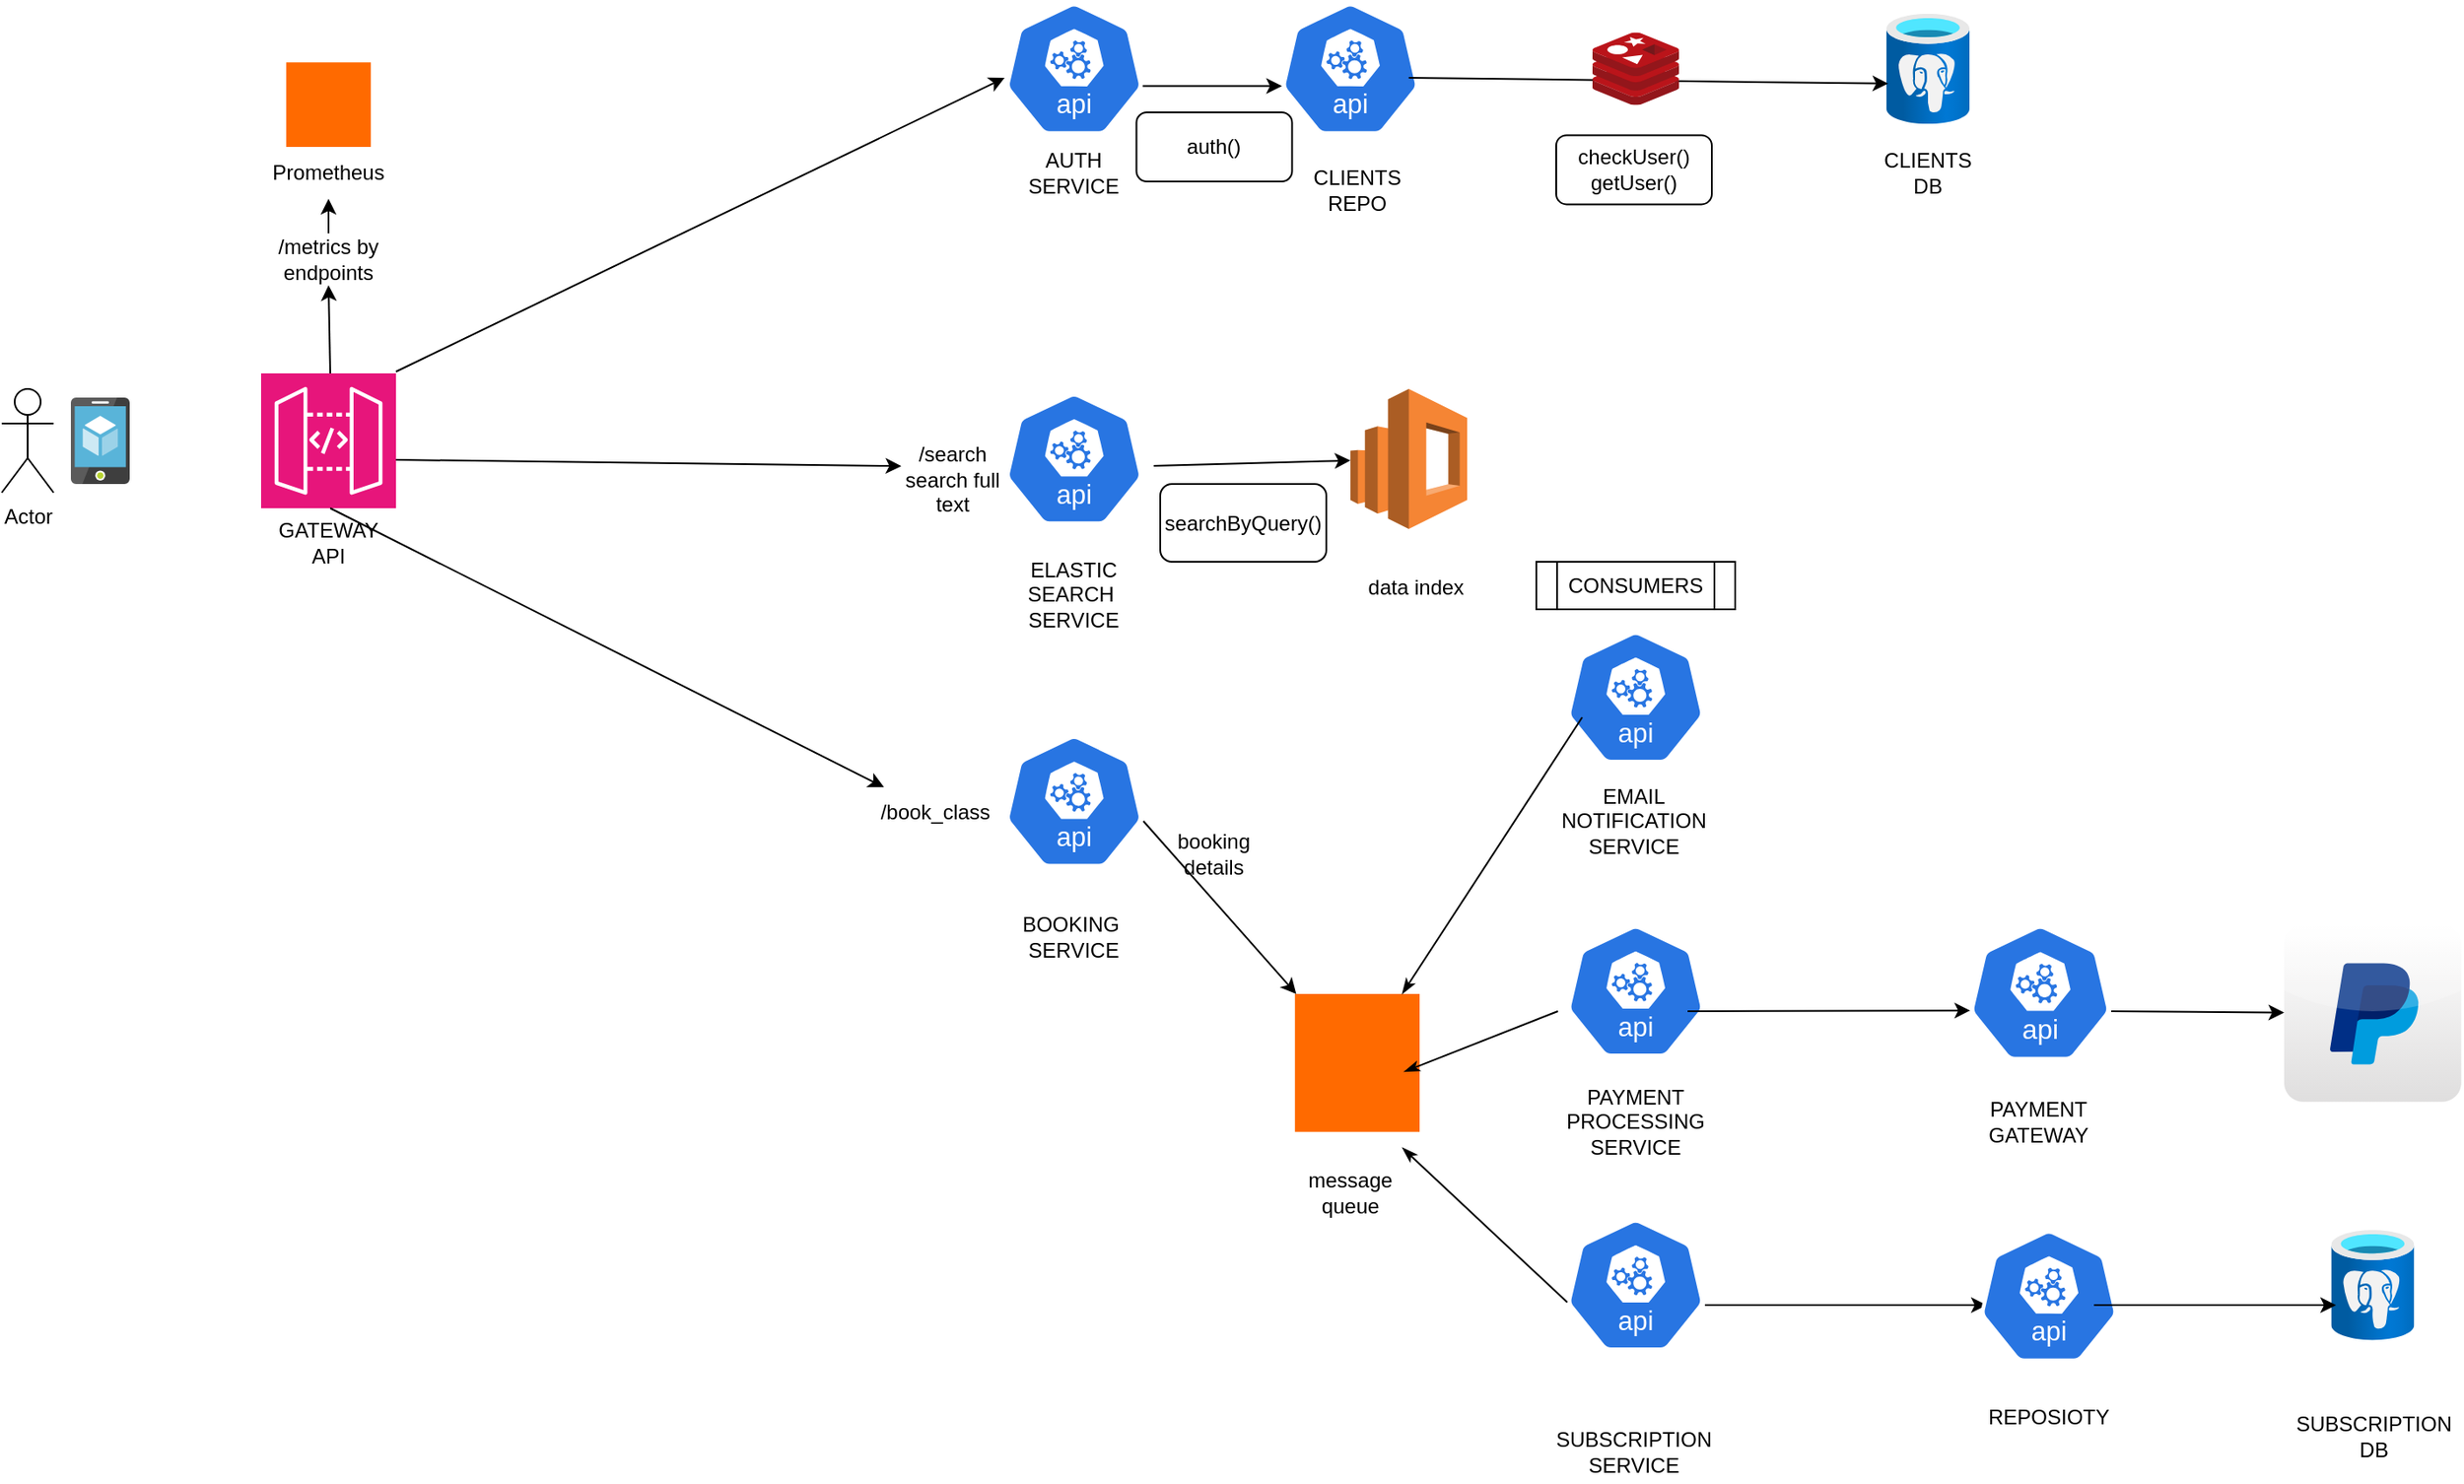 <mxfile version="25.0.3">
  <diagram name="Page-1" id="qcjHH5lsIiazsaa5W-ul">
    <mxGraphModel dx="1578" dy="960" grid="1" gridSize="10" guides="1" tooltips="1" connect="1" arrows="1" fold="1" page="1" pageScale="1" pageWidth="850" pageHeight="1100" math="0" shadow="0">
      <root>
        <mxCell id="0" />
        <mxCell id="1" parent="0" />
        <mxCell id="UwGBYlB62zekXMj5KIBy-1" value="" style="image;sketch=0;aspect=fixed;html=1;points=[];align=center;fontSize=12;image=img/lib/mscae/App_Service_Mobile_App.svg;" parent="1" vertex="1">
          <mxGeometry x="60" y="305" width="34" height="50" as="geometry" />
        </mxCell>
        <mxCell id="UwGBYlB62zekXMj5KIBy-3" value="" style="sketch=0;points=[[0,0,0],[0.25,0,0],[0.5,0,0],[0.75,0,0],[1,0,0],[0,1,0],[0.25,1,0],[0.5,1,0],[0.75,1,0],[1,1,0],[0,0.25,0],[0,0.5,0],[0,0.75,0],[1,0.25,0],[1,0.5,0],[1,0.75,0]];outlineConnect=0;fontColor=#232F3E;fillColor=#E7157B;strokeColor=#ffffff;dashed=0;verticalLabelPosition=bottom;verticalAlign=top;align=center;html=1;fontSize=12;fontStyle=0;aspect=fixed;shape=mxgraph.aws4.resourceIcon;resIcon=mxgraph.aws4.api_gateway;" parent="1" vertex="1">
          <mxGeometry x="170" y="291" width="78" height="78" as="geometry" />
        </mxCell>
        <mxCell id="UwGBYlB62zekXMj5KIBy-4" value="" style="aspect=fixed;sketch=0;html=1;dashed=0;whitespace=wrap;verticalLabelPosition=bottom;verticalAlign=top;fillColor=#2875E2;strokeColor=#ffffff;points=[[0.005,0.63,0],[0.1,0.2,0],[0.9,0.2,0],[0.5,0,0],[0.995,0.63,0],[0.72,0.99,0],[0.5,1,0],[0.28,0.99,0]];shape=mxgraph.kubernetes.icon2;kubernetesLabel=1;prIcon=api" parent="1" vertex="1">
          <mxGeometry x="600.25" y="302.1" width="80" height="76.8" as="geometry" />
        </mxCell>
        <mxCell id="UwGBYlB62zekXMj5KIBy-5" value="" style="outlineConnect=0;dashed=0;verticalLabelPosition=bottom;verticalAlign=top;align=center;html=1;shape=mxgraph.aws3.elasticsearch_service;fillColor=#F58534;gradientColor=none;" parent="1" vertex="1">
          <mxGeometry x="800" y="300" width="67.5" height="81" as="geometry" />
        </mxCell>
        <mxCell id="feQHXw3CqpQp4v3quzRs-2" value="Actor" style="shape=umlActor;verticalLabelPosition=bottom;verticalAlign=top;html=1;outlineConnect=0;" parent="1" vertex="1">
          <mxGeometry x="20" y="300" width="30" height="60" as="geometry" />
        </mxCell>
        <mxCell id="feQHXw3CqpQp4v3quzRs-6" value="GATEWAY API" style="text;html=1;align=center;verticalAlign=middle;whiteSpace=wrap;rounded=0;" parent="1" vertex="1">
          <mxGeometry x="179" y="374" width="60" height="30" as="geometry" />
        </mxCell>
        <mxCell id="feQHXw3CqpQp4v3quzRs-7" value="ELASTIC SEARCH&amp;nbsp;&lt;div&gt;SERVICE&lt;/div&gt;" style="text;html=1;align=center;verticalAlign=middle;whiteSpace=wrap;rounded=0;" parent="1" vertex="1">
          <mxGeometry x="610.25" y="404" width="60" height="30" as="geometry" />
        </mxCell>
        <mxCell id="feQHXw3CqpQp4v3quzRs-9" value="" style="aspect=fixed;sketch=0;html=1;dashed=0;whitespace=wrap;verticalLabelPosition=bottom;verticalAlign=top;fillColor=#2875E2;strokeColor=#ffffff;points=[[0.005,0.63,0],[0.1,0.2,0],[0.9,0.2,0],[0.5,0,0],[0.995,0.63,0],[0.72,0.99,0],[0.5,1,0],[0.28,0.99,0]];shape=mxgraph.kubernetes.icon2;kubernetesLabel=1;prIcon=api" parent="1" vertex="1">
          <mxGeometry x="600.25" y="76.4" width="80" height="76.8" as="geometry" />
        </mxCell>
        <mxCell id="feQHXw3CqpQp4v3quzRs-10" value="AUTH SERVICE" style="text;html=1;align=center;verticalAlign=middle;whiteSpace=wrap;rounded=0;" parent="1" vertex="1">
          <mxGeometry x="610.25" y="160" width="60" height="30" as="geometry" />
        </mxCell>
        <mxCell id="feQHXw3CqpQp4v3quzRs-11" value="" style="image;aspect=fixed;html=1;points=[];align=center;fontSize=12;image=img/lib/azure2/databases/Azure_Database_PostgreSQL_Server.svg;" parent="1" vertex="1">
          <mxGeometry x="1110" y="82.8" width="48" height="64" as="geometry" />
        </mxCell>
        <mxCell id="feQHXw3CqpQp4v3quzRs-13" value="" style="points=[];aspect=fixed;html=1;align=center;shadow=0;dashed=0;fillColor=#FF6A00;strokeColor=none;shape=mxgraph.alibaba_cloud.prometheus;" parent="1" vertex="1">
          <mxGeometry x="184.55" y="111.1" width="48.9" height="48.9" as="geometry" />
        </mxCell>
        <mxCell id="feQHXw3CqpQp4v3quzRs-14" value="Prometheus" style="text;html=1;align=center;verticalAlign=middle;whiteSpace=wrap;rounded=0;" parent="1" vertex="1">
          <mxGeometry x="179" y="160" width="60" height="30" as="geometry" />
        </mxCell>
        <mxCell id="feQHXw3CqpQp4v3quzRs-15" value="" style="endArrow=classic;html=1;rounded=0;entryX=0.5;entryY=1;entryDx=0;entryDy=0;" parent="1" source="feQHXw3CqpQp4v3quzRs-16" target="feQHXw3CqpQp4v3quzRs-14" edge="1">
          <mxGeometry width="50" height="50" relative="1" as="geometry">
            <mxPoint x="210" y="291" as="sourcePoint" />
            <mxPoint x="220" y="220" as="targetPoint" />
          </mxGeometry>
        </mxCell>
        <mxCell id="feQHXw3CqpQp4v3quzRs-18" value="" style="endArrow=classic;html=1;rounded=0;entryX=0.5;entryY=1;entryDx=0;entryDy=0;" parent="1" target="feQHXw3CqpQp4v3quzRs-16" edge="1">
          <mxGeometry width="50" height="50" relative="1" as="geometry">
            <mxPoint x="210" y="291" as="sourcePoint" />
            <mxPoint x="209" y="190" as="targetPoint" />
          </mxGeometry>
        </mxCell>
        <mxCell id="feQHXw3CqpQp4v3quzRs-16" value="/metrics by endpoints" style="text;html=1;align=center;verticalAlign=middle;whiteSpace=wrap;rounded=0;" parent="1" vertex="1">
          <mxGeometry x="179" y="210" width="60" height="30" as="geometry" />
        </mxCell>
        <mxCell id="feQHXw3CqpQp4v3quzRs-19" value="" style="aspect=fixed;sketch=0;html=1;dashed=0;whitespace=wrap;verticalLabelPosition=bottom;verticalAlign=top;fillColor=#2875E2;strokeColor=#ffffff;points=[[0.005,0.63,0],[0.1,0.2,0],[0.9,0.2,0],[0.5,0,0],[0.995,0.63,0],[0.72,0.99,0],[0.5,1,0],[0.28,0.99,0]];shape=mxgraph.kubernetes.icon2;kubernetesLabel=1;prIcon=api" parent="1" vertex="1">
          <mxGeometry x="760" y="76.4" width="80" height="76.8" as="geometry" />
        </mxCell>
        <mxCell id="feQHXw3CqpQp4v3quzRs-20" value="CLIENTS REPO" style="text;html=1;align=center;verticalAlign=middle;whiteSpace=wrap;rounded=0;" parent="1" vertex="1">
          <mxGeometry x="773.75" y="170" width="60" height="30" as="geometry" />
        </mxCell>
        <mxCell id="feQHXw3CqpQp4v3quzRs-22" value="CLIENTS DB" style="text;html=1;align=center;verticalAlign=middle;whiteSpace=wrap;rounded=0;" parent="1" vertex="1">
          <mxGeometry x="1104" y="160" width="60" height="30" as="geometry" />
        </mxCell>
        <mxCell id="feQHXw3CqpQp4v3quzRs-27" value="" style="aspect=fixed;sketch=0;html=1;dashed=0;whitespace=wrap;verticalLabelPosition=bottom;verticalAlign=top;fillColor=#2875E2;strokeColor=#ffffff;points=[[0.005,0.63,0],[0.1,0.2,0],[0.9,0.2,0],[0.5,0,0],[0.995,0.63,0],[0.72,0.99,0],[0.5,1,0],[0.28,0.99,0]];shape=mxgraph.kubernetes.icon2;kubernetesLabel=1;prIcon=api" parent="1" vertex="1">
          <mxGeometry x="600.25" y="500.2" width="80" height="76.8" as="geometry" />
        </mxCell>
        <mxCell id="feQHXw3CqpQp4v3quzRs-28" value="message queue" style="text;html=1;align=center;verticalAlign=middle;whiteSpace=wrap;rounded=0;" parent="1" vertex="1">
          <mxGeometry x="770.0" y="750" width="60" height="30" as="geometry" />
        </mxCell>
        <mxCell id="feQHXw3CqpQp4v3quzRs-29" value="" style="image;aspect=fixed;html=1;points=[];align=center;fontSize=12;image=img/lib/azure2/databases/Azure_Database_PostgreSQL_Server.svg;" parent="1" vertex="1">
          <mxGeometry x="1367.2" y="786.4" width="48" height="64" as="geometry" />
        </mxCell>
        <mxCell id="feQHXw3CqpQp4v3quzRs-31" value="" style="aspect=fixed;sketch=0;html=1;dashed=0;whitespace=wrap;verticalLabelPosition=bottom;verticalAlign=top;fillColor=#2875E2;strokeColor=#ffffff;points=[[0.005,0.63,0],[0.1,0.2,0],[0.9,0.2,0],[0.5,0,0],[0.995,0.63,0],[0.72,0.99,0],[0.5,1,0],[0.28,0.99,0]];shape=mxgraph.kubernetes.icon2;kubernetesLabel=1;prIcon=api" parent="1" vertex="1">
          <mxGeometry x="925" y="440.0" width="80" height="76.8" as="geometry" />
        </mxCell>
        <mxCell id="feQHXw3CqpQp4v3quzRs-33" value="SUBSCRIPTION DB" style="text;html=1;align=center;verticalAlign=middle;whiteSpace=wrap;rounded=0;" parent="1" vertex="1">
          <mxGeometry x="1342.4" y="880" width="100" height="52" as="geometry" />
        </mxCell>
        <mxCell id="feQHXw3CqpQp4v3quzRs-34" value="" style="points=[];aspect=fixed;html=1;align=center;shadow=0;dashed=0;fillColor=#FF6A00;strokeColor=none;shape=mxgraph.alibaba_cloud.mq_message_queue;" parent="1" vertex="1">
          <mxGeometry x="767.89" y="650" width="72.11" height="79.8" as="geometry" />
        </mxCell>
        <mxCell id="feQHXw3CqpQp4v3quzRs-36" value="" style="endArrow=classic;html=1;rounded=0;entryX=0.021;entryY=0.634;entryDx=0;entryDy=0;entryPerimeter=0;" parent="1" target="feQHXw3CqpQp4v3quzRs-11" edge="1">
          <mxGeometry width="50" height="50" relative="1" as="geometry">
            <mxPoint x="833.75" y="120" as="sourcePoint" />
            <mxPoint x="883.75" y="70" as="targetPoint" />
          </mxGeometry>
        </mxCell>
        <mxCell id="feQHXw3CqpQp4v3quzRs-37" value="" style="endArrow=classic;html=1;rounded=0;entryX=0.005;entryY=0.63;entryDx=0;entryDy=0;entryPerimeter=0;exitX=0.995;exitY=0.63;exitDx=0;exitDy=0;exitPerimeter=0;" parent="1" source="feQHXw3CqpQp4v3quzRs-9" target="feQHXw3CqpQp4v3quzRs-19" edge="1">
          <mxGeometry width="50" height="50" relative="1" as="geometry">
            <mxPoint x="680.25" y="126.4" as="sourcePoint" />
            <mxPoint x="730.25" y="76.4" as="targetPoint" />
          </mxGeometry>
        </mxCell>
        <mxCell id="feQHXw3CqpQp4v3quzRs-38" value="checkUser()&lt;div&gt;getUser()&lt;/div&gt;" style="rounded=1;whiteSpace=wrap;html=1;" parent="1" vertex="1">
          <mxGeometry x="919" y="153.2" width="90" height="40" as="geometry" />
        </mxCell>
        <mxCell id="feQHXw3CqpQp4v3quzRs-39" value="auth()" style="rounded=1;whiteSpace=wrap;html=1;" parent="1" vertex="1">
          <mxGeometry x="676.25" y="140" width="90" height="40" as="geometry" />
        </mxCell>
        <mxCell id="feQHXw3CqpQp4v3quzRs-40" value="" style="image;sketch=0;aspect=fixed;html=1;points=[];align=center;fontSize=12;image=img/lib/mscae/Cache_Redis_Product.svg;" parent="1" vertex="1">
          <mxGeometry x="940" y="93.8" width="50" height="42" as="geometry" />
        </mxCell>
        <mxCell id="9RPwe717Y9ltVvy4eZtT-1" value="" style="endArrow=classic;html=1;rounded=0;" edge="1" parent="1" target="9RPwe717Y9ltVvy4eZtT-2">
          <mxGeometry width="50" height="50" relative="1" as="geometry">
            <mxPoint x="248" y="341" as="sourcePoint" />
            <mxPoint x="600" y="350" as="targetPoint" />
          </mxGeometry>
        </mxCell>
        <mxCell id="9RPwe717Y9ltVvy4eZtT-2" value="&lt;div&gt;&lt;br&gt;&lt;/div&gt;&lt;div&gt;/search&lt;/div&gt;search full text" style="text;html=1;align=center;verticalAlign=middle;whiteSpace=wrap;rounded=0;" vertex="1" parent="1">
          <mxGeometry x="540.25" y="330" width="60" height="30" as="geometry" />
        </mxCell>
        <mxCell id="9RPwe717Y9ltVvy4eZtT-3" value="" style="endArrow=classic;html=1;rounded=0;exitX=0.995;exitY=0.63;exitDx=0;exitDy=0;exitPerimeter=0;" edge="1" parent="1" target="UwGBYlB62zekXMj5KIBy-5">
          <mxGeometry width="50" height="50" relative="1" as="geometry">
            <mxPoint x="686.25" y="344.5" as="sourcePoint" />
            <mxPoint x="770" y="360" as="targetPoint" />
          </mxGeometry>
        </mxCell>
        <mxCell id="9RPwe717Y9ltVvy4eZtT-7" value="" style="endArrow=classic;html=1;rounded=0;" edge="1" parent="1" target="9RPwe717Y9ltVvy4eZtT-6">
          <mxGeometry width="50" height="50" relative="1" as="geometry">
            <mxPoint x="210" y="369" as="sourcePoint" />
            <mxPoint x="400" y="479" as="targetPoint" />
          </mxGeometry>
        </mxCell>
        <mxCell id="9RPwe717Y9ltVvy4eZtT-6" value="/book_class" style="text;html=1;align=center;verticalAlign=middle;whiteSpace=wrap;rounded=0;" vertex="1" parent="1">
          <mxGeometry x="530" y="530.4" width="60" height="30" as="geometry" />
        </mxCell>
        <mxCell id="9RPwe717Y9ltVvy4eZtT-9" value="" style="endArrow=classic;html=1;rounded=0;" edge="1" parent="1">
          <mxGeometry width="50" height="50" relative="1" as="geometry">
            <mxPoint x="248" y="290" as="sourcePoint" />
            <mxPoint x="600" y="120" as="targetPoint" />
          </mxGeometry>
        </mxCell>
        <mxCell id="9RPwe717Y9ltVvy4eZtT-10" value="data index" style="text;html=1;align=center;verticalAlign=middle;whiteSpace=wrap;rounded=0;" vertex="1" parent="1">
          <mxGeometry x="807.5" y="400" width="60" height="30" as="geometry" />
        </mxCell>
        <mxCell id="9RPwe717Y9ltVvy4eZtT-11" value="searchByQuery()" style="rounded=1;whiteSpace=wrap;html=1;" vertex="1" parent="1">
          <mxGeometry x="690" y="355" width="96.06" height="45" as="geometry" />
        </mxCell>
        <mxCell id="9RPwe717Y9ltVvy4eZtT-12" value="BOOKING&amp;nbsp;&lt;div&gt;SERVICE&lt;/div&gt;" style="text;html=1;align=center;verticalAlign=middle;whiteSpace=wrap;rounded=0;" vertex="1" parent="1">
          <mxGeometry x="610.25" y="602" width="60" height="30" as="geometry" />
        </mxCell>
        <mxCell id="9RPwe717Y9ltVvy4eZtT-15" value="" style="endArrow=classic;html=1;rounded=0;" edge="1" parent="1" target="feQHXw3CqpQp4v3quzRs-34">
          <mxGeometry width="50" height="50" relative="1" as="geometry">
            <mxPoint x="680.25" y="550" as="sourcePoint" />
            <mxPoint x="770" y="550" as="targetPoint" />
          </mxGeometry>
        </mxCell>
        <mxCell id="9RPwe717Y9ltVvy4eZtT-16" value="booking details" style="text;html=1;align=center;verticalAlign=middle;whiteSpace=wrap;rounded=0;" vertex="1" parent="1">
          <mxGeometry x="691.25" y="554" width="60" height="30" as="geometry" />
        </mxCell>
        <mxCell id="9RPwe717Y9ltVvy4eZtT-17" value="EMAIL NOTIFICATION&lt;div&gt;SERVICE&lt;/div&gt;" style="text;html=1;align=center;verticalAlign=middle;whiteSpace=wrap;rounded=0;" vertex="1" parent="1">
          <mxGeometry x="934" y="535" width="60" height="30" as="geometry" />
        </mxCell>
        <mxCell id="9RPwe717Y9ltVvy4eZtT-18" value="" style="aspect=fixed;sketch=0;html=1;dashed=0;whitespace=wrap;verticalLabelPosition=bottom;verticalAlign=top;fillColor=#2875E2;strokeColor=#ffffff;points=[[0.005,0.63,0],[0.1,0.2,0],[0.9,0.2,0],[0.5,0,0],[0.995,0.63,0],[0.72,0.99,0],[0.5,1,0],[0.28,0.99,0]];shape=mxgraph.kubernetes.icon2;kubernetesLabel=1;prIcon=api" vertex="1" parent="1">
          <mxGeometry x="925" y="610" width="80" height="76.8" as="geometry" />
        </mxCell>
        <mxCell id="9RPwe717Y9ltVvy4eZtT-19" value="PAYMENT PROCESSING&lt;div&gt;SERVICE&lt;/div&gt;" style="text;html=1;align=center;verticalAlign=middle;whiteSpace=wrap;rounded=0;" vertex="1" parent="1">
          <mxGeometry x="935" y="709" width="60" height="30" as="geometry" />
        </mxCell>
        <mxCell id="9RPwe717Y9ltVvy4eZtT-20" value="" style="aspect=fixed;sketch=0;html=1;dashed=0;whitespace=wrap;verticalLabelPosition=bottom;verticalAlign=top;fillColor=#2875E2;strokeColor=#ffffff;points=[[0.005,0.63,0],[0.1,0.2,0],[0.9,0.2,0],[0.5,0,0],[0.995,0.63,0],[0.72,0.99,0],[0.5,1,0],[0.28,0.99,0]];shape=mxgraph.kubernetes.icon2;kubernetesLabel=1;prIcon=api" vertex="1" parent="1">
          <mxGeometry x="925" y="780" width="80" height="76.8" as="geometry" />
        </mxCell>
        <mxCell id="9RPwe717Y9ltVvy4eZtT-21" value="SUBSCRIPTION&lt;br&gt;SERVICE" style="text;html=1;align=center;verticalAlign=middle;whiteSpace=wrap;rounded=0;" vertex="1" parent="1">
          <mxGeometry x="934" y="900" width="60" height="30" as="geometry" />
        </mxCell>
        <mxCell id="9RPwe717Y9ltVvy4eZtT-22" value="" style="dashed=0;outlineConnect=0;html=1;align=center;labelPosition=center;verticalLabelPosition=bottom;verticalAlign=top;shape=mxgraph.webicons.paypal;gradientColor=#DFDEDE" vertex="1" parent="1">
          <mxGeometry x="1340" y="610" width="102.4" height="102.4" as="geometry" />
        </mxCell>
        <mxCell id="9RPwe717Y9ltVvy4eZtT-23" value="" style="aspect=fixed;sketch=0;html=1;dashed=0;whitespace=wrap;verticalLabelPosition=bottom;verticalAlign=top;fillColor=#2875E2;strokeColor=#ffffff;points=[[0.005,0.63,0],[0.1,0.2,0],[0.9,0.2,0],[0.5,0,0],[0.995,0.63,0],[0.72,0.99,0],[0.5,1,0],[0.28,0.99,0]];shape=mxgraph.kubernetes.icon2;kubernetesLabel=1;prIcon=api" vertex="1" parent="1">
          <mxGeometry x="1158" y="610" width="82" height="78.72" as="geometry" />
        </mxCell>
        <mxCell id="9RPwe717Y9ltVvy4eZtT-24" value="PAYMENT GATEWAY" style="text;html=1;align=center;verticalAlign=middle;whiteSpace=wrap;rounded=0;" vertex="1" parent="1">
          <mxGeometry x="1168" y="709" width="60" height="30" as="geometry" />
        </mxCell>
        <mxCell id="9RPwe717Y9ltVvy4eZtT-25" value="" style="endArrow=classic;html=1;rounded=0;" edge="1" parent="1" target="9RPwe717Y9ltVvy4eZtT-22">
          <mxGeometry width="50" height="50" relative="1" as="geometry">
            <mxPoint x="1240" y="660" as="sourcePoint" />
            <mxPoint x="1290" y="610" as="targetPoint" />
          </mxGeometry>
        </mxCell>
        <mxCell id="9RPwe717Y9ltVvy4eZtT-26" value="" style="endArrow=classic;html=1;rounded=0;entryX=0.005;entryY=0.63;entryDx=0;entryDy=0;entryPerimeter=0;" edge="1" parent="1" target="9RPwe717Y9ltVvy4eZtT-23">
          <mxGeometry width="50" height="50" relative="1" as="geometry">
            <mxPoint x="995" y="660" as="sourcePoint" />
            <mxPoint x="1095" y="661" as="targetPoint" />
          </mxGeometry>
        </mxCell>
        <mxCell id="9RPwe717Y9ltVvy4eZtT-27" value="" style="endArrow=classic;html=1;rounded=0;entryX=0.005;entryY=0.63;entryDx=0;entryDy=0;entryPerimeter=0;" edge="1" parent="1">
          <mxGeometry width="50" height="50" relative="1" as="geometry">
            <mxPoint x="1005" y="830" as="sourcePoint" />
            <mxPoint x="1168" y="830" as="targetPoint" />
          </mxGeometry>
        </mxCell>
        <mxCell id="9RPwe717Y9ltVvy4eZtT-28" value="" style="aspect=fixed;sketch=0;html=1;dashed=0;whitespace=wrap;verticalLabelPosition=bottom;verticalAlign=top;fillColor=#2875E2;strokeColor=#ffffff;points=[[0.005,0.63,0],[0.1,0.2,0],[0.9,0.2,0],[0.5,0,0],[0.995,0.63,0],[0.72,0.99,0],[0.5,1,0],[0.28,0.99,0]];shape=mxgraph.kubernetes.icon2;kubernetesLabel=1;prIcon=api" vertex="1" parent="1">
          <mxGeometry x="1164" y="786.4" width="80" height="76.8" as="geometry" />
        </mxCell>
        <mxCell id="9RPwe717Y9ltVvy4eZtT-29" value="REPOSIOTY" style="text;html=1;align=center;verticalAlign=middle;whiteSpace=wrap;rounded=0;" vertex="1" parent="1">
          <mxGeometry x="1174" y="880" width="60" height="30" as="geometry" />
        </mxCell>
        <mxCell id="9RPwe717Y9ltVvy4eZtT-30" value="" style="endArrow=classic;html=1;rounded=0;" edge="1" parent="1">
          <mxGeometry width="50" height="50" relative="1" as="geometry">
            <mxPoint x="1230" y="830" as="sourcePoint" />
            <mxPoint x="1370" y="830" as="targetPoint" />
          </mxGeometry>
        </mxCell>
        <mxCell id="9RPwe717Y9ltVvy4eZtT-31" value="CONSUMERS" style="shape=process;whiteSpace=wrap;html=1;backgroundOutline=1;" vertex="1" parent="1">
          <mxGeometry x="907.5" y="400" width="115" height="27.5" as="geometry" />
        </mxCell>
        <mxCell id="9RPwe717Y9ltVvy4eZtT-32" value="" style="endArrow=none;html=1;rounded=0;startArrow=classicThin;startFill=1;endFill=0;" edge="1" parent="1" source="feQHXw3CqpQp4v3quzRs-34">
          <mxGeometry width="50" height="50" relative="1" as="geometry">
            <mxPoint x="884" y="540" as="sourcePoint" />
            <mxPoint x="934" y="490" as="targetPoint" />
          </mxGeometry>
        </mxCell>
        <mxCell id="9RPwe717Y9ltVvy4eZtT-33" value="" style="endArrow=none;html=1;rounded=0;startArrow=classicThin;startFill=1;endFill=0;" edge="1" parent="1">
          <mxGeometry width="50" height="50" relative="1" as="geometry">
            <mxPoint x="831" y="695" as="sourcePoint" />
            <mxPoint x="920" y="660" as="targetPoint" />
          </mxGeometry>
        </mxCell>
        <mxCell id="9RPwe717Y9ltVvy4eZtT-34" value="" style="endArrow=none;html=1;rounded=0;startArrow=classicThin;startFill=1;endFill=0;entryX=0.005;entryY=0.63;entryDx=0;entryDy=0;entryPerimeter=0;" edge="1" parent="1" target="9RPwe717Y9ltVvy4eZtT-20">
          <mxGeometry width="50" height="50" relative="1" as="geometry">
            <mxPoint x="830" y="739" as="sourcePoint" />
            <mxPoint x="919" y="704" as="targetPoint" />
          </mxGeometry>
        </mxCell>
      </root>
    </mxGraphModel>
  </diagram>
</mxfile>
